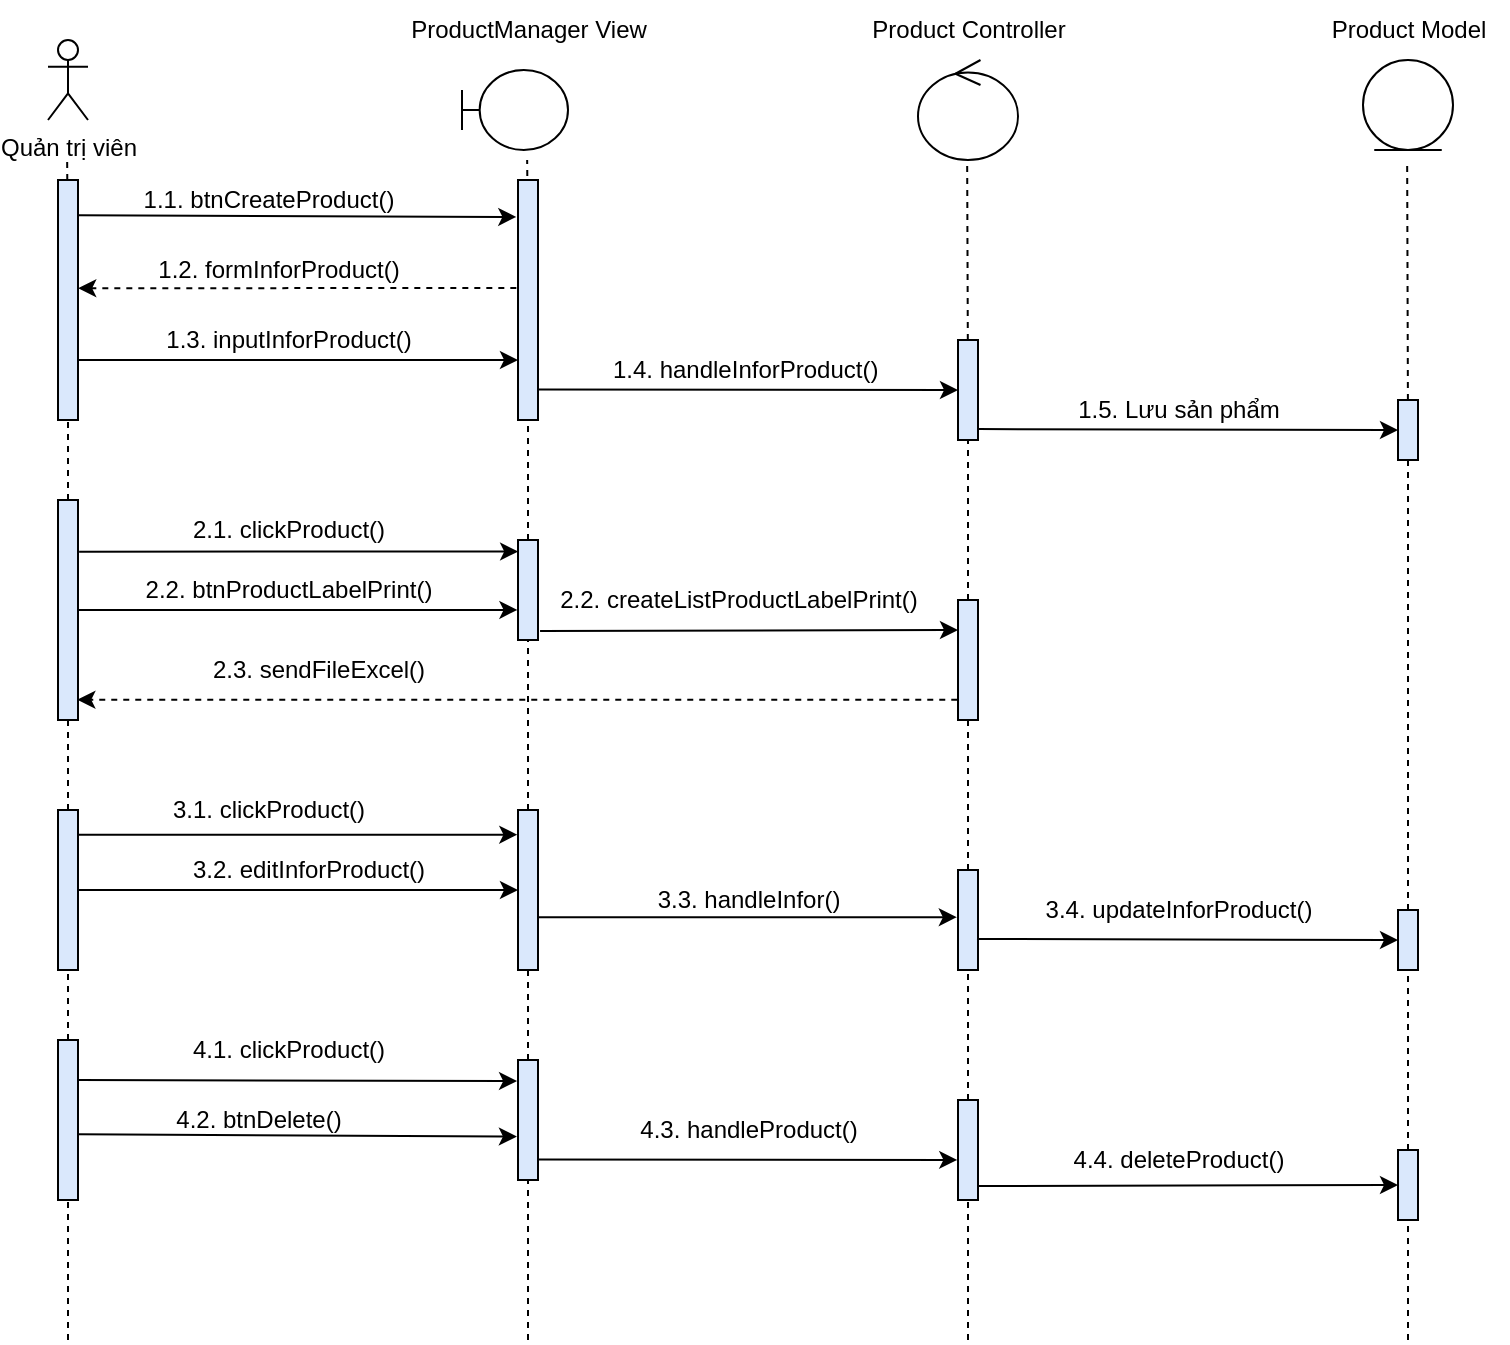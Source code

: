 <mxfile version="13.9.9" type="device"><diagram id="KfgxXv5icsf5Ew16Bws6" name="Trang-1"><mxGraphModel dx="1024" dy="592" grid="1" gridSize="10" guides="1" tooltips="1" connect="1" arrows="1" fold="1" page="1" pageScale="1" pageWidth="827" pageHeight="1169" math="0" shadow="0"><root><mxCell id="0"/><mxCell id="1" parent="0"/><mxCell id="RIBhqkLaFPJIemrYLtE8-1" value="" style="endArrow=none;dashed=1;html=1;rounded=0;startArrow=none;" parent="1" source="RIBhqkLaFPJIemrYLtE8-70" target="RIBhqkLaFPJIemrYLtE8-52" edge="1"><mxGeometry width="50" height="50" relative="1" as="geometry"><mxPoint x="439.58" y="600.693" as="sourcePoint"/><mxPoint x="439.58" y="210" as="targetPoint"/></mxGeometry></mxCell><mxCell id="RIBhqkLaFPJIemrYLtE8-2" value="Quản trị viên" style="shape=umlActor;verticalLabelPosition=bottom;verticalAlign=top;html=1;outlineConnect=0;" parent="1" vertex="1"><mxGeometry x="200" y="150" width="20" height="40" as="geometry"/></mxCell><mxCell id="RIBhqkLaFPJIemrYLtE8-3" value="" style="endArrow=none;dashed=1;html=1;rounded=0;startArrow=none;" parent="1" source="RIBhqkLaFPJIemrYLtE8-7" edge="1"><mxGeometry width="50" height="50" relative="1" as="geometry"><mxPoint x="209.58" y="600.693" as="sourcePoint"/><mxPoint x="209.58" y="210" as="targetPoint"/></mxGeometry></mxCell><mxCell id="RIBhqkLaFPJIemrYLtE8-4" value="" style="endArrow=none;dashed=1;html=1;rounded=0;startArrow=none;" parent="1" source="RIBhqkLaFPJIemrYLtE8-52" edge="1"><mxGeometry width="50" height="50" relative="1" as="geometry"><mxPoint x="439.58" y="600.693" as="sourcePoint"/><mxPoint x="439.58" y="210" as="targetPoint"/></mxGeometry></mxCell><mxCell id="RIBhqkLaFPJIemrYLtE8-5" value="" style="endArrow=none;dashed=1;html=1;rounded=0;startArrow=none;" parent="1" source="RIBhqkLaFPJIemrYLtE8-11" edge="1"><mxGeometry width="50" height="50" relative="1" as="geometry"><mxPoint x="659.58" y="600.003" as="sourcePoint"/><mxPoint x="659.58" y="209.31" as="targetPoint"/></mxGeometry></mxCell><mxCell id="RIBhqkLaFPJIemrYLtE8-6" value="" style="endArrow=none;dashed=1;html=1;rounded=0;startArrow=none;" parent="1" source="RIBhqkLaFPJIemrYLtE8-16" edge="1"><mxGeometry width="50" height="50" relative="1" as="geometry"><mxPoint x="879.58" y="600.693" as="sourcePoint"/><mxPoint x="879.58" y="210" as="targetPoint"/></mxGeometry></mxCell><mxCell id="RIBhqkLaFPJIemrYLtE8-7" value="" style="rounded=0;whiteSpace=wrap;html=1;fillColor=#DAE8FC;" parent="1" vertex="1"><mxGeometry x="205" y="220" width="10" height="120" as="geometry"/></mxCell><mxCell id="RIBhqkLaFPJIemrYLtE8-8" value="" style="endArrow=none;dashed=1;html=1;rounded=0;startArrow=none;entryX=0.5;entryY=1;entryDx=0;entryDy=0;" parent="1" source="RIBhqkLaFPJIemrYLtE8-68" target="RIBhqkLaFPJIemrYLtE8-7" edge="1"><mxGeometry width="50" height="50" relative="1" as="geometry"><mxPoint x="210" y="650" as="sourcePoint"/><mxPoint x="210" y="390" as="targetPoint"/></mxGeometry></mxCell><mxCell id="RIBhqkLaFPJIemrYLtE8-9" value="" style="endArrow=classic;html=1;rounded=0;entryX=-0.085;entryY=0.154;entryDx=0;entryDy=0;entryPerimeter=0;exitX=1.007;exitY=0.147;exitDx=0;exitDy=0;exitPerimeter=0;" parent="1" source="RIBhqkLaFPJIemrYLtE8-7" target="RIBhqkLaFPJIemrYLtE8-53" edge="1"><mxGeometry width="50" height="50" relative="1" as="geometry"><mxPoint x="220" y="238" as="sourcePoint"/><mxPoint x="430" y="238" as="targetPoint"/></mxGeometry></mxCell><mxCell id="RIBhqkLaFPJIemrYLtE8-10" value="1.1. btnCreateProduct()" style="text;html=1;align=center;verticalAlign=middle;resizable=0;points=[];autosize=1;strokeColor=none;fillColor=none;" parent="1" vertex="1"><mxGeometry x="240" y="220" width="140" height="20" as="geometry"/></mxCell><mxCell id="RIBhqkLaFPJIemrYLtE8-11" value="" style="rounded=0;whiteSpace=wrap;html=1;fillColor=#DAE8FC;" parent="1" vertex="1"><mxGeometry x="655" y="300" width="10" height="50" as="geometry"/></mxCell><mxCell id="RIBhqkLaFPJIemrYLtE8-12" value="" style="endArrow=none;dashed=1;html=1;rounded=0;startArrow=none;entryX=0.5;entryY=1;entryDx=0;entryDy=0;" parent="1" source="m-fB6N-yUe0HPL09H3do-1" target="RIBhqkLaFPJIemrYLtE8-11" edge="1"><mxGeometry width="50" height="50" relative="1" as="geometry"><mxPoint x="660" y="650" as="sourcePoint"/><mxPoint x="660" y="390" as="targetPoint"/></mxGeometry></mxCell><mxCell id="RIBhqkLaFPJIemrYLtE8-16" value="" style="rounded=0;whiteSpace=wrap;html=1;fillColor=#DAE8FC;" parent="1" vertex="1"><mxGeometry x="875" y="330" width="10" height="30" as="geometry"/></mxCell><mxCell id="RIBhqkLaFPJIemrYLtE8-17" value="" style="endArrow=none;dashed=1;html=1;rounded=0;startArrow=none;" parent="1" source="m-fB6N-yUe0HPL09H3do-21" target="RIBhqkLaFPJIemrYLtE8-16" edge="1"><mxGeometry width="50" height="50" relative="1" as="geometry"><mxPoint x="880" y="600" as="sourcePoint"/><mxPoint x="879.58" y="210" as="targetPoint"/></mxGeometry></mxCell><mxCell id="RIBhqkLaFPJIemrYLtE8-19" value="" style="shape=umlBoundary;whiteSpace=wrap;html=1;" parent="1" vertex="1"><mxGeometry x="407" y="165" width="53" height="40" as="geometry"/></mxCell><mxCell id="RIBhqkLaFPJIemrYLtE8-20" value="ProductManager View" style="text;html=1;align=center;verticalAlign=middle;resizable=0;points=[];autosize=1;strokeColor=none;fillColor=none;" parent="1" vertex="1"><mxGeometry x="375" y="135" width="130" height="20" as="geometry"/></mxCell><mxCell id="RIBhqkLaFPJIemrYLtE8-21" value="Product Controller" style="text;html=1;align=center;verticalAlign=middle;resizable=0;points=[];autosize=1;strokeColor=none;fillColor=none;" parent="1" vertex="1"><mxGeometry x="600" y="130" width="120" height="30" as="geometry"/></mxCell><mxCell id="RIBhqkLaFPJIemrYLtE8-22" value="" style="ellipse;shape=umlControl;whiteSpace=wrap;html=1;" parent="1" vertex="1"><mxGeometry x="635" y="160" width="50" height="50" as="geometry"/></mxCell><mxCell id="RIBhqkLaFPJIemrYLtE8-23" value="Product Model" style="text;html=1;align=center;verticalAlign=middle;resizable=0;points=[];autosize=1;strokeColor=none;fillColor=none;" parent="1" vertex="1"><mxGeometry x="830" y="130" width="100" height="30" as="geometry"/></mxCell><mxCell id="RIBhqkLaFPJIemrYLtE8-24" value="" style="ellipse;shape=umlEntity;whiteSpace=wrap;html=1;" parent="1" vertex="1"><mxGeometry x="857.5" y="160" width="45" height="45" as="geometry"/></mxCell><mxCell id="RIBhqkLaFPJIemrYLtE8-52" value="" style="rounded=0;whiteSpace=wrap;html=1;fillColor=#DAE8FC;" parent="1" vertex="1"><mxGeometry x="435" y="230" width="10" height="50" as="geometry"/></mxCell><mxCell id="RIBhqkLaFPJIemrYLtE8-53" value="" style="rounded=0;whiteSpace=wrap;html=1;fillColor=#DAE8FC;" parent="1" vertex="1"><mxGeometry x="435" y="220" width="10" height="120" as="geometry"/></mxCell><mxCell id="RIBhqkLaFPJIemrYLtE8-59" value="" style="endArrow=classic;html=1;rounded=0;dashed=1;exitX=-0.084;exitY=0.45;exitDx=0;exitDy=0;exitPerimeter=0;entryX=1.011;entryY=0.451;entryDx=0;entryDy=0;entryPerimeter=0;" parent="1" source="RIBhqkLaFPJIemrYLtE8-53" target="RIBhqkLaFPJIemrYLtE8-7" edge="1"><mxGeometry width="50" height="50" relative="1" as="geometry"><mxPoint x="430" y="273" as="sourcePoint"/><mxPoint x="220" y="273" as="targetPoint"/></mxGeometry></mxCell><mxCell id="RIBhqkLaFPJIemrYLtE8-60" value="1.2. formInforProduct()" style="text;html=1;align=center;verticalAlign=middle;resizable=0;points=[];autosize=1;strokeColor=none;fillColor=none;fontSize=12;" parent="1" vertex="1"><mxGeometry x="245" y="255" width="140" height="20" as="geometry"/></mxCell><mxCell id="RIBhqkLaFPJIemrYLtE8-62" value="" style="endArrow=classic;html=1;rounded=0;fontSize=11;exitX=1;exitY=0.75;exitDx=0;exitDy=0;entryX=0;entryY=0.75;entryDx=0;entryDy=0;" parent="1" source="RIBhqkLaFPJIemrYLtE8-7" target="RIBhqkLaFPJIemrYLtE8-53" edge="1"><mxGeometry width="50" height="50" relative="1" as="geometry"><mxPoint x="220" y="305" as="sourcePoint"/><mxPoint x="430" y="305" as="targetPoint"/></mxGeometry></mxCell><mxCell id="RIBhqkLaFPJIemrYLtE8-63" value="1.3. inputInforProduct()" style="text;html=1;align=center;verticalAlign=middle;resizable=0;points=[];autosize=1;strokeColor=none;fillColor=none;fontSize=12;" parent="1" vertex="1"><mxGeometry x="250" y="290" width="140" height="20" as="geometry"/></mxCell><mxCell id="RIBhqkLaFPJIemrYLtE8-64" value="" style="endArrow=classic;html=1;rounded=0;fontSize=12;exitX=1.033;exitY=0.873;exitDx=0;exitDy=0;exitPerimeter=0;entryX=0;entryY=0.5;entryDx=0;entryDy=0;" parent="1" source="RIBhqkLaFPJIemrYLtE8-53" target="RIBhqkLaFPJIemrYLtE8-11" edge="1"><mxGeometry width="50" height="50" relative="1" as="geometry"><mxPoint x="450" y="310" as="sourcePoint"/><mxPoint x="650" y="310" as="targetPoint"/></mxGeometry></mxCell><mxCell id="RIBhqkLaFPJIemrYLtE8-65" value="1.4. handleInforProduct()&amp;nbsp;" style="text;html=1;align=center;verticalAlign=middle;resizable=0;points=[];autosize=1;strokeColor=none;fillColor=none;fontSize=12;" parent="1" vertex="1"><mxGeometry x="475" y="305" width="150" height="20" as="geometry"/></mxCell><mxCell id="RIBhqkLaFPJIemrYLtE8-66" value="" style="endArrow=classic;html=1;rounded=0;fontSize=12;exitX=1.042;exitY=0.891;exitDx=0;exitDy=0;entryX=0;entryY=0.5;entryDx=0;entryDy=0;exitPerimeter=0;" parent="1" source="RIBhqkLaFPJIemrYLtE8-11" target="RIBhqkLaFPJIemrYLtE8-16" edge="1"><mxGeometry width="50" height="50" relative="1" as="geometry"><mxPoint x="670" y="310" as="sourcePoint"/><mxPoint x="850" y="340" as="targetPoint"/></mxGeometry></mxCell><mxCell id="RIBhqkLaFPJIemrYLtE8-67" value="1.5. Lưu sản phẩm" style="text;html=1;align=center;verticalAlign=middle;resizable=0;points=[];autosize=1;strokeColor=none;fillColor=none;fontSize=12;" parent="1" vertex="1"><mxGeometry x="705" y="320" width="120" height="30" as="geometry"/></mxCell><mxCell id="RIBhqkLaFPJIemrYLtE8-68" value="" style="rounded=0;whiteSpace=wrap;html=1;fillColor=#DAE8FC;" parent="1" vertex="1"><mxGeometry x="205" y="380" width="10" height="110" as="geometry"/></mxCell><mxCell id="RIBhqkLaFPJIemrYLtE8-69" value="" style="endArrow=none;dashed=1;html=1;rounded=0;startArrow=none;" parent="1" source="m-fB6N-yUe0HPL09H3do-8" target="RIBhqkLaFPJIemrYLtE8-68" edge="1"><mxGeometry width="50" height="50" relative="1" as="geometry"><mxPoint x="210" y="650" as="sourcePoint"/><mxPoint x="210" y="390" as="targetPoint"/></mxGeometry></mxCell><mxCell id="RIBhqkLaFPJIemrYLtE8-70" value="" style="rounded=0;whiteSpace=wrap;html=1;fillColor=#DAE8FC;" parent="1" vertex="1"><mxGeometry x="435" y="400" width="10" height="50" as="geometry"/></mxCell><mxCell id="RIBhqkLaFPJIemrYLtE8-71" value="" style="endArrow=none;dashed=1;html=1;rounded=0;startArrow=none;" parent="1" source="m-fB6N-yUe0HPL09H3do-10" target="RIBhqkLaFPJIemrYLtE8-70" edge="1"><mxGeometry width="50" height="50" relative="1" as="geometry"><mxPoint x="439.58" y="650.693" as="sourcePoint"/><mxPoint x="439.97" y="330" as="targetPoint"/></mxGeometry></mxCell><mxCell id="RIBhqkLaFPJIemrYLtE8-72" value="" style="endArrow=classic;html=1;rounded=0;fontSize=12;entryX=0.007;entryY=0.115;entryDx=0;entryDy=0;exitX=1.056;exitY=0.235;exitDx=0;exitDy=0;exitPerimeter=0;entryPerimeter=0;" parent="1" source="RIBhqkLaFPJIemrYLtE8-68" target="RIBhqkLaFPJIemrYLtE8-70" edge="1"><mxGeometry width="50" height="50" relative="1" as="geometry"><mxPoint x="220" y="415" as="sourcePoint"/><mxPoint x="430" y="415" as="targetPoint"/></mxGeometry></mxCell><mxCell id="RIBhqkLaFPJIemrYLtE8-73" value="2.1. clickProduct()" style="text;html=1;align=center;verticalAlign=middle;resizable=0;points=[];autosize=1;strokeColor=none;fillColor=none;fontSize=12;" parent="1" vertex="1"><mxGeometry x="265" y="385" width="110" height="20" as="geometry"/></mxCell><mxCell id="m-fB6N-yUe0HPL09H3do-1" value="" style="rounded=0;whiteSpace=wrap;html=1;fillColor=#DAE8FC;" parent="1" vertex="1"><mxGeometry x="655" y="430" width="10" height="60" as="geometry"/></mxCell><mxCell id="m-fB6N-yUe0HPL09H3do-2" value="" style="endArrow=none;dashed=1;html=1;rounded=0;startArrow=none;" parent="1" source="m-fB6N-yUe0HPL09H3do-17" target="m-fB6N-yUe0HPL09H3do-1" edge="1"><mxGeometry width="50" height="50" relative="1" as="geometry"><mxPoint x="660" y="650" as="sourcePoint"/><mxPoint x="660" y="390" as="targetPoint"/></mxGeometry></mxCell><mxCell id="m-fB6N-yUe0HPL09H3do-3" value="" style="endArrow=classic;html=1;rounded=0;exitX=1.103;exitY=0.909;exitDx=0;exitDy=0;exitPerimeter=0;entryX=0;entryY=0.25;entryDx=0;entryDy=0;" parent="1" source="RIBhqkLaFPJIemrYLtE8-70" target="m-fB6N-yUe0HPL09H3do-1" edge="1"><mxGeometry width="50" height="50" relative="1" as="geometry"><mxPoint x="450" y="416" as="sourcePoint"/><mxPoint x="650" y="446" as="targetPoint"/><Array as="points"/></mxGeometry></mxCell><mxCell id="m-fB6N-yUe0HPL09H3do-4" value="2.2. createListProductLabelPrint()" style="text;html=1;align=center;verticalAlign=middle;resizable=0;points=[];autosize=1;strokeColor=none;fillColor=none;" parent="1" vertex="1"><mxGeometry x="450" y="420" width="190" height="20" as="geometry"/></mxCell><mxCell id="m-fB6N-yUe0HPL09H3do-6" value="" style="endArrow=classic;html=1;rounded=0;dashed=1;exitX=-0.037;exitY=0.832;exitDx=0;exitDy=0;exitPerimeter=0;entryX=0.967;entryY=0.908;entryDx=0;entryDy=0;entryPerimeter=0;" parent="1" source="m-fB6N-yUe0HPL09H3do-1" target="RIBhqkLaFPJIemrYLtE8-68" edge="1"><mxGeometry width="50" height="50" relative="1" as="geometry"><mxPoint x="650" y="470" as="sourcePoint"/><mxPoint x="220" y="480" as="targetPoint"/><Array as="points"/></mxGeometry></mxCell><mxCell id="m-fB6N-yUe0HPL09H3do-7" value="2.3. sendFileExcel()" style="text;html=1;align=center;verticalAlign=middle;resizable=0;points=[];autosize=1;strokeColor=none;fillColor=none;" parent="1" vertex="1"><mxGeometry x="275" y="455" width="120" height="20" as="geometry"/></mxCell><mxCell id="m-fB6N-yUe0HPL09H3do-8" value="" style="rounded=0;whiteSpace=wrap;html=1;fillColor=#DAE8FC;" parent="1" vertex="1"><mxGeometry x="205" y="535" width="10" height="80" as="geometry"/></mxCell><mxCell id="m-fB6N-yUe0HPL09H3do-9" value="" style="endArrow=none;dashed=1;html=1;rounded=0;startArrow=none;" parent="1" target="m-fB6N-yUe0HPL09H3do-8" edge="1"><mxGeometry width="50" height="50" relative="1" as="geometry"><mxPoint x="210" y="800" as="sourcePoint"/><mxPoint x="210" y="490.0" as="targetPoint"/></mxGeometry></mxCell><mxCell id="m-fB6N-yUe0HPL09H3do-10" value="" style="rounded=0;whiteSpace=wrap;html=1;fillColor=#DAE8FC;" parent="1" vertex="1"><mxGeometry x="435" y="535" width="10" height="80" as="geometry"/></mxCell><mxCell id="m-fB6N-yUe0HPL09H3do-11" value="" style="endArrow=none;dashed=1;html=1;rounded=0;startArrow=none;" parent="1" source="m-fB6N-yUe0HPL09H3do-30" target="m-fB6N-yUe0HPL09H3do-10" edge="1"><mxGeometry width="50" height="50" relative="1" as="geometry"><mxPoint x="440" y="770" as="sourcePoint"/><mxPoint x="439.982" y="430.0" as="targetPoint"/></mxGeometry></mxCell><mxCell id="m-fB6N-yUe0HPL09H3do-12" value="" style="endArrow=classic;html=1;rounded=0;exitX=1.019;exitY=0.154;exitDx=0;exitDy=0;exitPerimeter=0;entryX=-0.034;entryY=0.154;entryDx=0;entryDy=0;entryPerimeter=0;" parent="1" source="m-fB6N-yUe0HPL09H3do-8" target="m-fB6N-yUe0HPL09H3do-10" edge="1"><mxGeometry width="50" height="50" relative="1" as="geometry"><mxPoint x="400" y="605" as="sourcePoint"/><mxPoint x="430" y="545" as="targetPoint"/></mxGeometry></mxCell><mxCell id="m-fB6N-yUe0HPL09H3do-13" value="3.1. clickProduct()" style="text;html=1;align=center;verticalAlign=middle;resizable=0;points=[];autosize=1;strokeColor=none;fillColor=none;" parent="1" vertex="1"><mxGeometry x="255" y="525" width="110" height="20" as="geometry"/></mxCell><mxCell id="m-fB6N-yUe0HPL09H3do-15" value="" style="endArrow=classic;html=1;rounded=0;exitX=1;exitY=0.5;exitDx=0;exitDy=0;entryX=0;entryY=0.5;entryDx=0;entryDy=0;" parent="1" source="m-fB6N-yUe0HPL09H3do-8" target="m-fB6N-yUe0HPL09H3do-10" edge="1"><mxGeometry width="50" height="50" relative="1" as="geometry"><mxPoint x="420" y="595" as="sourcePoint"/><mxPoint x="470" y="545" as="targetPoint"/></mxGeometry></mxCell><mxCell id="m-fB6N-yUe0HPL09H3do-16" value="3.2. editInforProduct()" style="text;html=1;align=center;verticalAlign=middle;resizable=0;points=[];autosize=1;strokeColor=none;fillColor=none;" parent="1" vertex="1"><mxGeometry x="265" y="555" width="130" height="20" as="geometry"/></mxCell><mxCell id="m-fB6N-yUe0HPL09H3do-17" value="" style="rounded=0;whiteSpace=wrap;html=1;fillColor=#DAE8FC;" parent="1" vertex="1"><mxGeometry x="655" y="565" width="10" height="50" as="geometry"/></mxCell><mxCell id="m-fB6N-yUe0HPL09H3do-18" value="" style="endArrow=none;dashed=1;html=1;rounded=0;startArrow=none;" parent="1" source="m-fB6N-yUe0HPL09H3do-36" target="m-fB6N-yUe0HPL09H3do-17" edge="1"><mxGeometry width="50" height="50" relative="1" as="geometry"><mxPoint x="660" y="770" as="sourcePoint"/><mxPoint x="660" y="480" as="targetPoint"/></mxGeometry></mxCell><mxCell id="m-fB6N-yUe0HPL09H3do-19" value="" style="endArrow=classic;html=1;rounded=0;exitX=1.011;exitY=0.671;exitDx=0;exitDy=0;exitPerimeter=0;entryX=-0.058;entryY=0.472;entryDx=0;entryDy=0;entryPerimeter=0;" parent="1" source="m-fB6N-yUe0HPL09H3do-10" target="m-fB6N-yUe0HPL09H3do-17" edge="1"><mxGeometry width="50" height="50" relative="1" as="geometry"><mxPoint x="450" y="585" as="sourcePoint"/><mxPoint x="650" y="585" as="targetPoint"/></mxGeometry></mxCell><mxCell id="m-fB6N-yUe0HPL09H3do-20" value="3.3. handleInfor()" style="text;html=1;align=center;verticalAlign=middle;resizable=0;points=[];autosize=1;strokeColor=none;fillColor=none;" parent="1" vertex="1"><mxGeometry x="495" y="570" width="110" height="20" as="geometry"/></mxCell><mxCell id="m-fB6N-yUe0HPL09H3do-21" value="" style="rounded=0;whiteSpace=wrap;html=1;fillColor=#DAE8FC;" parent="1" vertex="1"><mxGeometry x="875" y="585" width="10" height="30" as="geometry"/></mxCell><mxCell id="m-fB6N-yUe0HPL09H3do-22" value="" style="endArrow=none;dashed=1;html=1;rounded=0;startArrow=none;entryX=0.5;entryY=1;entryDx=0;entryDy=0;" parent="1" source="m-fB6N-yUe0HPL09H3do-39" target="m-fB6N-yUe0HPL09H3do-21" edge="1"><mxGeometry width="50" height="50" relative="1" as="geometry"><mxPoint x="880" y="800" as="sourcePoint"/><mxPoint x="880" y="630" as="targetPoint"/></mxGeometry></mxCell><mxCell id="m-fB6N-yUe0HPL09H3do-23" value="" style="endArrow=classic;html=1;rounded=0;exitX=0.949;exitY=0.69;exitDx=0;exitDy=0;entryX=0;entryY=0.5;entryDx=0;entryDy=0;exitPerimeter=0;" parent="1" source="m-fB6N-yUe0HPL09H3do-17" target="m-fB6N-yUe0HPL09H3do-21" edge="1"><mxGeometry width="50" height="50" relative="1" as="geometry"><mxPoint x="510" y="495" as="sourcePoint"/><mxPoint x="560" y="445" as="targetPoint"/></mxGeometry></mxCell><mxCell id="m-fB6N-yUe0HPL09H3do-24" value="3.4. updateInforProduct()" style="text;html=1;align=center;verticalAlign=middle;resizable=0;points=[];autosize=1;strokeColor=none;fillColor=none;" parent="1" vertex="1"><mxGeometry x="690" y="575" width="150" height="20" as="geometry"/></mxCell><mxCell id="m-fB6N-yUe0HPL09H3do-25" value="" style="endArrow=classic;html=1;rounded=0;entryX=-0.028;entryY=0.699;entryDx=0;entryDy=0;entryPerimeter=0;exitX=1;exitY=0.5;exitDx=0;exitDy=0;" parent="1" source="RIBhqkLaFPJIemrYLtE8-68" target="RIBhqkLaFPJIemrYLtE8-70" edge="1"><mxGeometry width="50" height="50" relative="1" as="geometry"><mxPoint x="220" y="430" as="sourcePoint"/><mxPoint x="265" y="390" as="targetPoint"/></mxGeometry></mxCell><mxCell id="m-fB6N-yUe0HPL09H3do-26" value="2.2. btnProductLabelPrint()" style="text;html=1;align=center;verticalAlign=middle;resizable=0;points=[];autosize=1;strokeColor=none;fillColor=none;" parent="1" vertex="1"><mxGeometry x="240" y="415" width="160" height="20" as="geometry"/></mxCell><mxCell id="m-fB6N-yUe0HPL09H3do-28" value="" style="rounded=0;whiteSpace=wrap;html=1;fillColor=#DAE8FC;" parent="1" vertex="1"><mxGeometry x="205" y="650" width="10" height="80" as="geometry"/></mxCell><mxCell id="m-fB6N-yUe0HPL09H3do-29" value="" style="endArrow=classic;html=1;rounded=0;exitX=1;exitY=0.25;exitDx=0;exitDy=0;entryX=-0.047;entryY=0.176;entryDx=0;entryDy=0;entryPerimeter=0;" parent="1" source="m-fB6N-yUe0HPL09H3do-28" target="m-fB6N-yUe0HPL09H3do-30" edge="1"><mxGeometry width="50" height="50" relative="1" as="geometry"><mxPoint x="410" y="630" as="sourcePoint"/><mxPoint x="430" y="670" as="targetPoint"/></mxGeometry></mxCell><mxCell id="m-fB6N-yUe0HPL09H3do-30" value="" style="rounded=0;whiteSpace=wrap;html=1;fillColor=#DAE8FC;" parent="1" vertex="1"><mxGeometry x="435" y="660" width="10" height="60" as="geometry"/></mxCell><mxCell id="m-fB6N-yUe0HPL09H3do-31" value="" style="endArrow=none;dashed=1;html=1;rounded=0;" parent="1" target="m-fB6N-yUe0HPL09H3do-30" edge="1"><mxGeometry width="50" height="50" relative="1" as="geometry"><mxPoint x="440" y="800" as="sourcePoint"/><mxPoint x="440" y="630.0" as="targetPoint"/></mxGeometry></mxCell><mxCell id="m-fB6N-yUe0HPL09H3do-33" value="4.1. clickProduct()" style="text;html=1;align=center;verticalAlign=middle;resizable=0;points=[];autosize=1;strokeColor=none;fillColor=none;" parent="1" vertex="1"><mxGeometry x="265" y="645" width="110" height="20" as="geometry"/></mxCell><mxCell id="m-fB6N-yUe0HPL09H3do-34" value="" style="endArrow=classic;html=1;rounded=0;entryX=-0.054;entryY=0.638;entryDx=0;entryDy=0;exitX=1.015;exitY=0.589;exitDx=0;exitDy=0;exitPerimeter=0;entryPerimeter=0;" parent="1" source="m-fB6N-yUe0HPL09H3do-28" target="m-fB6N-yUe0HPL09H3do-30" edge="1"><mxGeometry width="50" height="50" relative="1" as="geometry"><mxPoint x="220" y="697" as="sourcePoint"/><mxPoint x="460" y="580" as="targetPoint"/></mxGeometry></mxCell><mxCell id="m-fB6N-yUe0HPL09H3do-35" value="4.2. btnDelete()" style="text;html=1;align=center;verticalAlign=middle;resizable=0;points=[];autosize=1;strokeColor=none;fillColor=none;" parent="1" vertex="1"><mxGeometry x="255" y="680" width="100" height="20" as="geometry"/></mxCell><mxCell id="m-fB6N-yUe0HPL09H3do-37" value="" style="endArrow=classic;html=1;rounded=0;exitX=0.975;exitY=0.829;exitDx=0;exitDy=0;exitPerimeter=0;entryX=-0.036;entryY=0.599;entryDx=0;entryDy=0;entryPerimeter=0;" parent="1" source="m-fB6N-yUe0HPL09H3do-30" target="m-fB6N-yUe0HPL09H3do-36" edge="1"><mxGeometry width="50" height="50" relative="1" as="geometry"><mxPoint x="550" y="650" as="sourcePoint"/><mxPoint x="600" y="600" as="targetPoint"/></mxGeometry></mxCell><mxCell id="m-fB6N-yUe0HPL09H3do-38" value="4.3. handleProduct()" style="text;html=1;align=center;verticalAlign=middle;resizable=0;points=[];autosize=1;strokeColor=none;fillColor=none;" parent="1" vertex="1"><mxGeometry x="490" y="685" width="120" height="20" as="geometry"/></mxCell><mxCell id="m-fB6N-yUe0HPL09H3do-39" value="" style="rounded=0;whiteSpace=wrap;html=1;fillColor=#DAE8FC;" parent="1" vertex="1"><mxGeometry x="875" y="705" width="10" height="35" as="geometry"/></mxCell><mxCell id="m-fB6N-yUe0HPL09H3do-40" value="" style="endArrow=none;dashed=1;html=1;rounded=0;startArrow=none;" parent="1" target="m-fB6N-yUe0HPL09H3do-39" edge="1"><mxGeometry width="50" height="50" relative="1" as="geometry"><mxPoint x="880" y="800" as="sourcePoint"/><mxPoint x="880" y="620.0" as="targetPoint"/></mxGeometry></mxCell><mxCell id="m-fB6N-yUe0HPL09H3do-41" value="" style="endArrow=classic;html=1;rounded=0;exitX=0.985;exitY=0.86;exitDx=0;exitDy=0;exitPerimeter=0;entryX=0;entryY=0.5;entryDx=0;entryDy=0;" parent="1" source="m-fB6N-yUe0HPL09H3do-36" target="m-fB6N-yUe0HPL09H3do-39" edge="1"><mxGeometry width="50" height="50" relative="1" as="geometry"><mxPoint x="550" y="650" as="sourcePoint"/><mxPoint x="600" y="600" as="targetPoint"/></mxGeometry></mxCell><mxCell id="m-fB6N-yUe0HPL09H3do-42" value="4.4. deleteProduct()" style="text;html=1;align=center;verticalAlign=middle;resizable=0;points=[];autosize=1;strokeColor=none;fillColor=none;" parent="1" vertex="1"><mxGeometry x="705" y="700" width="120" height="20" as="geometry"/></mxCell><mxCell id="m-fB6N-yUe0HPL09H3do-36" value="" style="rounded=0;whiteSpace=wrap;html=1;fillColor=#DAE8FC;" parent="1" vertex="1"><mxGeometry x="655" y="680" width="10" height="50" as="geometry"/></mxCell><mxCell id="3jt1gm0yYhClqp9mH1NV-4" value="" style="endArrow=none;dashed=1;html=1;rounded=0;startArrow=none;" parent="1" target="m-fB6N-yUe0HPL09H3do-36" edge="1"><mxGeometry width="50" height="50" relative="1" as="geometry"><mxPoint x="660" y="800" as="sourcePoint"/><mxPoint x="660" y="630" as="targetPoint"/></mxGeometry></mxCell></root></mxGraphModel></diagram></mxfile>